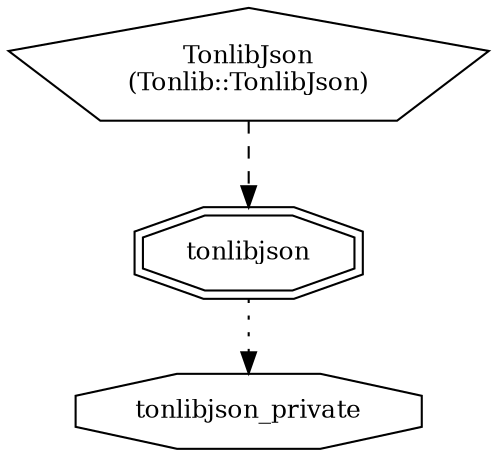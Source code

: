 digraph "tonlibjson_private" {
node [
  fontsize = "12"
];
    "node35" [ label = "tonlibjson_private", shape = octagon ];
    "node34" [ label = "tonlibjson", shape = doubleoctagon ];
    "node34" -> "node35" [ style = dotted ] // tonlibjson -> tonlibjson_private
    "node33" [ label = "TonlibJson\n(Tonlib::TonlibJson)", shape = pentagon ];
    "node33" -> "node34" [ style = dashed ] // TonlibJson -> tonlibjson
}
